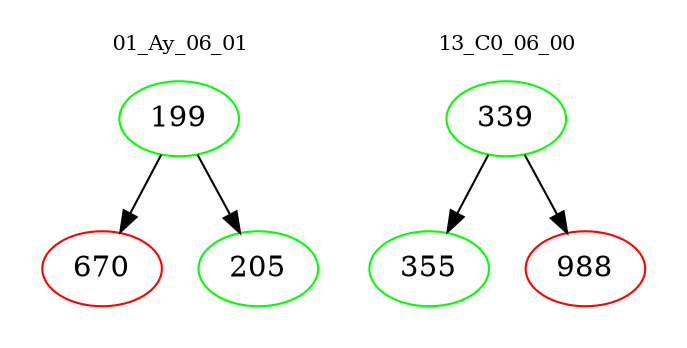digraph{
subgraph cluster_0 {
color = white
label = "01_Ay_06_01";
fontsize=10;
T0_199 [label="199", color="green"]
T0_199 -> T0_670 [color="black"]
T0_670 [label="670", color="red"]
T0_199 -> T0_205 [color="black"]
T0_205 [label="205", color="green"]
}
subgraph cluster_1 {
color = white
label = "13_C0_06_00";
fontsize=10;
T1_339 [label="339", color="green"]
T1_339 -> T1_355 [color="black"]
T1_355 [label="355", color="green"]
T1_339 -> T1_988 [color="black"]
T1_988 [label="988", color="red"]
}
}
